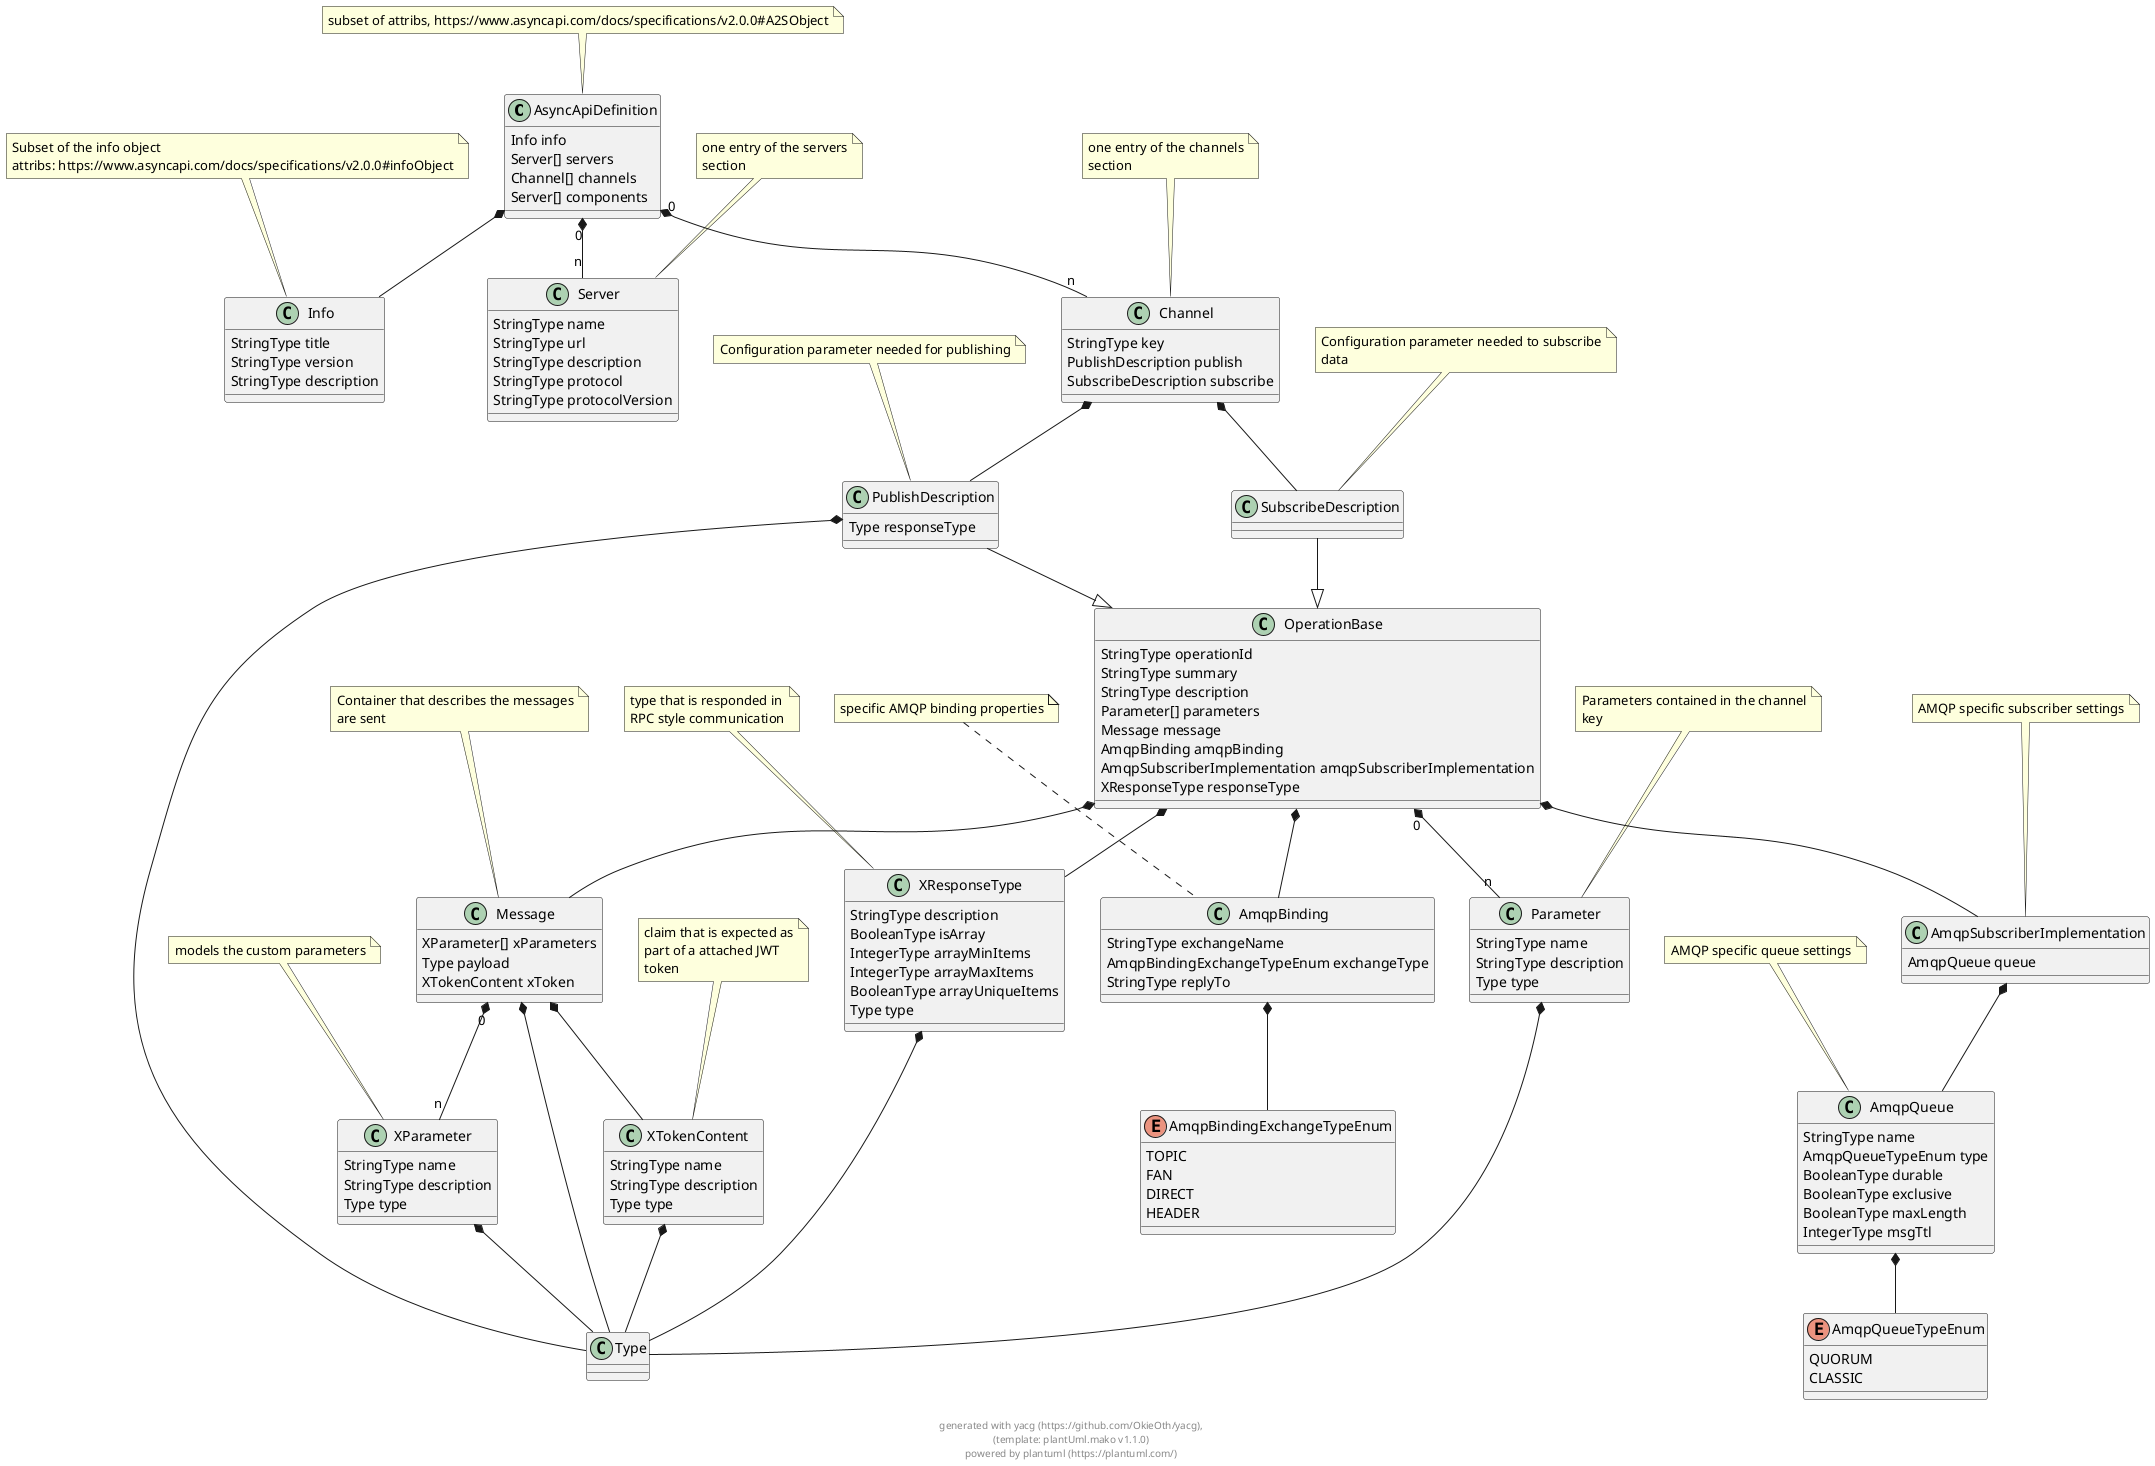 
@startuml

class AsyncApiDefinition {
        Info info 
        Server[] servers 
        Channel[] channels 
        Server[] components 
}

note top: subset of attribs, https://www.asyncapi.com/docs/specifications/v2.0.0#A2SObject

class Info {
        StringType title 
        StringType version 
        StringType description 
}

note top: Subset of the info object\nattribs: https://www.asyncapi.com/docs/specifications/v2.0.0#infoObject

class Server {
        StringType name 
        StringType url 
        StringType description 
        StringType protocol 
        StringType protocolVersion 
}

note top: one entry of the servers\nsection

class Channel {
        StringType key 
        PublishDescription publish 
        SubscribeDescription subscribe 
}

note top: one entry of the channels\nsection

class PublishDescription {
        Type responseType 
}

note top: Configuration parameter needed for publishing

PublishDescription --|> OperationBase
class SubscribeDescription {
}

note top: Configuration parameter needed to subscribe\ndata

SubscribeDescription --|> OperationBase
class OperationBase {
        StringType operationId 
        StringType summary 
        StringType description 
        Parameter[] parameters 
        Message message 
        AmqpBinding amqpBinding 
        AmqpSubscriberImplementation amqpSubscriberImplementation 
        XResponseType responseType 
}


class Parameter {
        StringType name 
        StringType description 
        Type type 
}

note top: Parameters contained in the channel\nkey

class Message {
        XParameter[] xParameters 
        Type payload 
        XTokenContent xToken 
}

note top: Container that describes the messages\nare sent

class AmqpBinding {
        StringType exchangeName 
        AmqpBindingExchangeTypeEnum exchangeType 
        StringType replyTo 
}

note top: specific AMQP binding properties

class AmqpSubscriberImplementation {
        AmqpQueue queue 
}

note top: AMQP specific subscriber settings

class XResponseType {
        StringType description 
        BooleanType isArray 
        IntegerType arrayMinItems 
        IntegerType arrayMaxItems 
        BooleanType arrayUniqueItems 
        Type type 
}

note top: type that is responded in\nRPC style communication

class XParameter {
        StringType name 
        StringType description 
        Type type 
}

note top: models the custom parameters

class XTokenContent {
        StringType name 
        StringType description 
        Type type 
}

note top: claim that is expected as\npart of a attached JWT\ntoken

enum AmqpBindingExchangeTypeEnum {
    TOPIC
    FAN
    DIRECT
    HEADER
}


class AmqpQueue {
        StringType name 
        AmqpQueueTypeEnum type 
        BooleanType durable 
        BooleanType exclusive 
        BooleanType maxLength 
        IntegerType msgTtl 
}

note top: AMQP specific queue settings

enum AmqpQueueTypeEnum {
    QUORUM
    CLASSIC
}



    
AsyncApiDefinition  *--  Info        
            
AsyncApiDefinition "0" *-- "n" Server        
            
AsyncApiDefinition "0" *-- "n" Channel        
            
    
    
    
Channel  *--  PublishDescription        
            
Channel  *--  SubscribeDescription        
            
    
PublishDescription  *--  Type        
            
    
    
OperationBase "0" *-- "n" Parameter        
            
OperationBase  *--  Message        
            
OperationBase  *--  AmqpBinding        
            
OperationBase  *--  AmqpSubscriberImplementation        
            
OperationBase  *--  XResponseType        
            
    
Parameter  *--  Type        
            
    
Message "0" *-- "n" XParameter        
            
Message  *--  Type        
            
Message  *--  XTokenContent        
            
    
AmqpBinding  *--  AmqpBindingExchangeTypeEnum        
            
    
AmqpSubscriberImplementation  *--  AmqpQueue        
            
    
XResponseType  *--  Type        
            
    
XParameter  *--  Type        
            
    
XTokenContent  *--  Type        
            
    
    
AmqpQueue  *--  AmqpQueueTypeEnum        
            
    

footer \ngenerated with yacg (https://github.com/OkieOth/yacg),\n(template: plantUml.mako v1.1.0)\npowered by plantuml (https://plantuml.com/)
@enduml